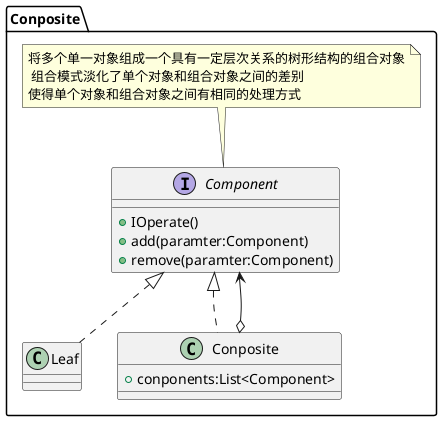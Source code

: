 @startuml
package Conposite{
    interface Component{
        +IOperate()
        +add(paramter:Component)
        +remove(paramter:Component)
    }
    note top:将多个单一对象组成一个具有一定层次关系的树形结构的组合对象\n 组合模式淡化了单个对象和组合对象之间的差别\n使得单个对象和组合对象之间有相同的处理方式
    class Leaf implements Component
    class Conposite implements Component{
        +conponents:List<Component>
    }
    Conposite o--> Component
}
@enduml